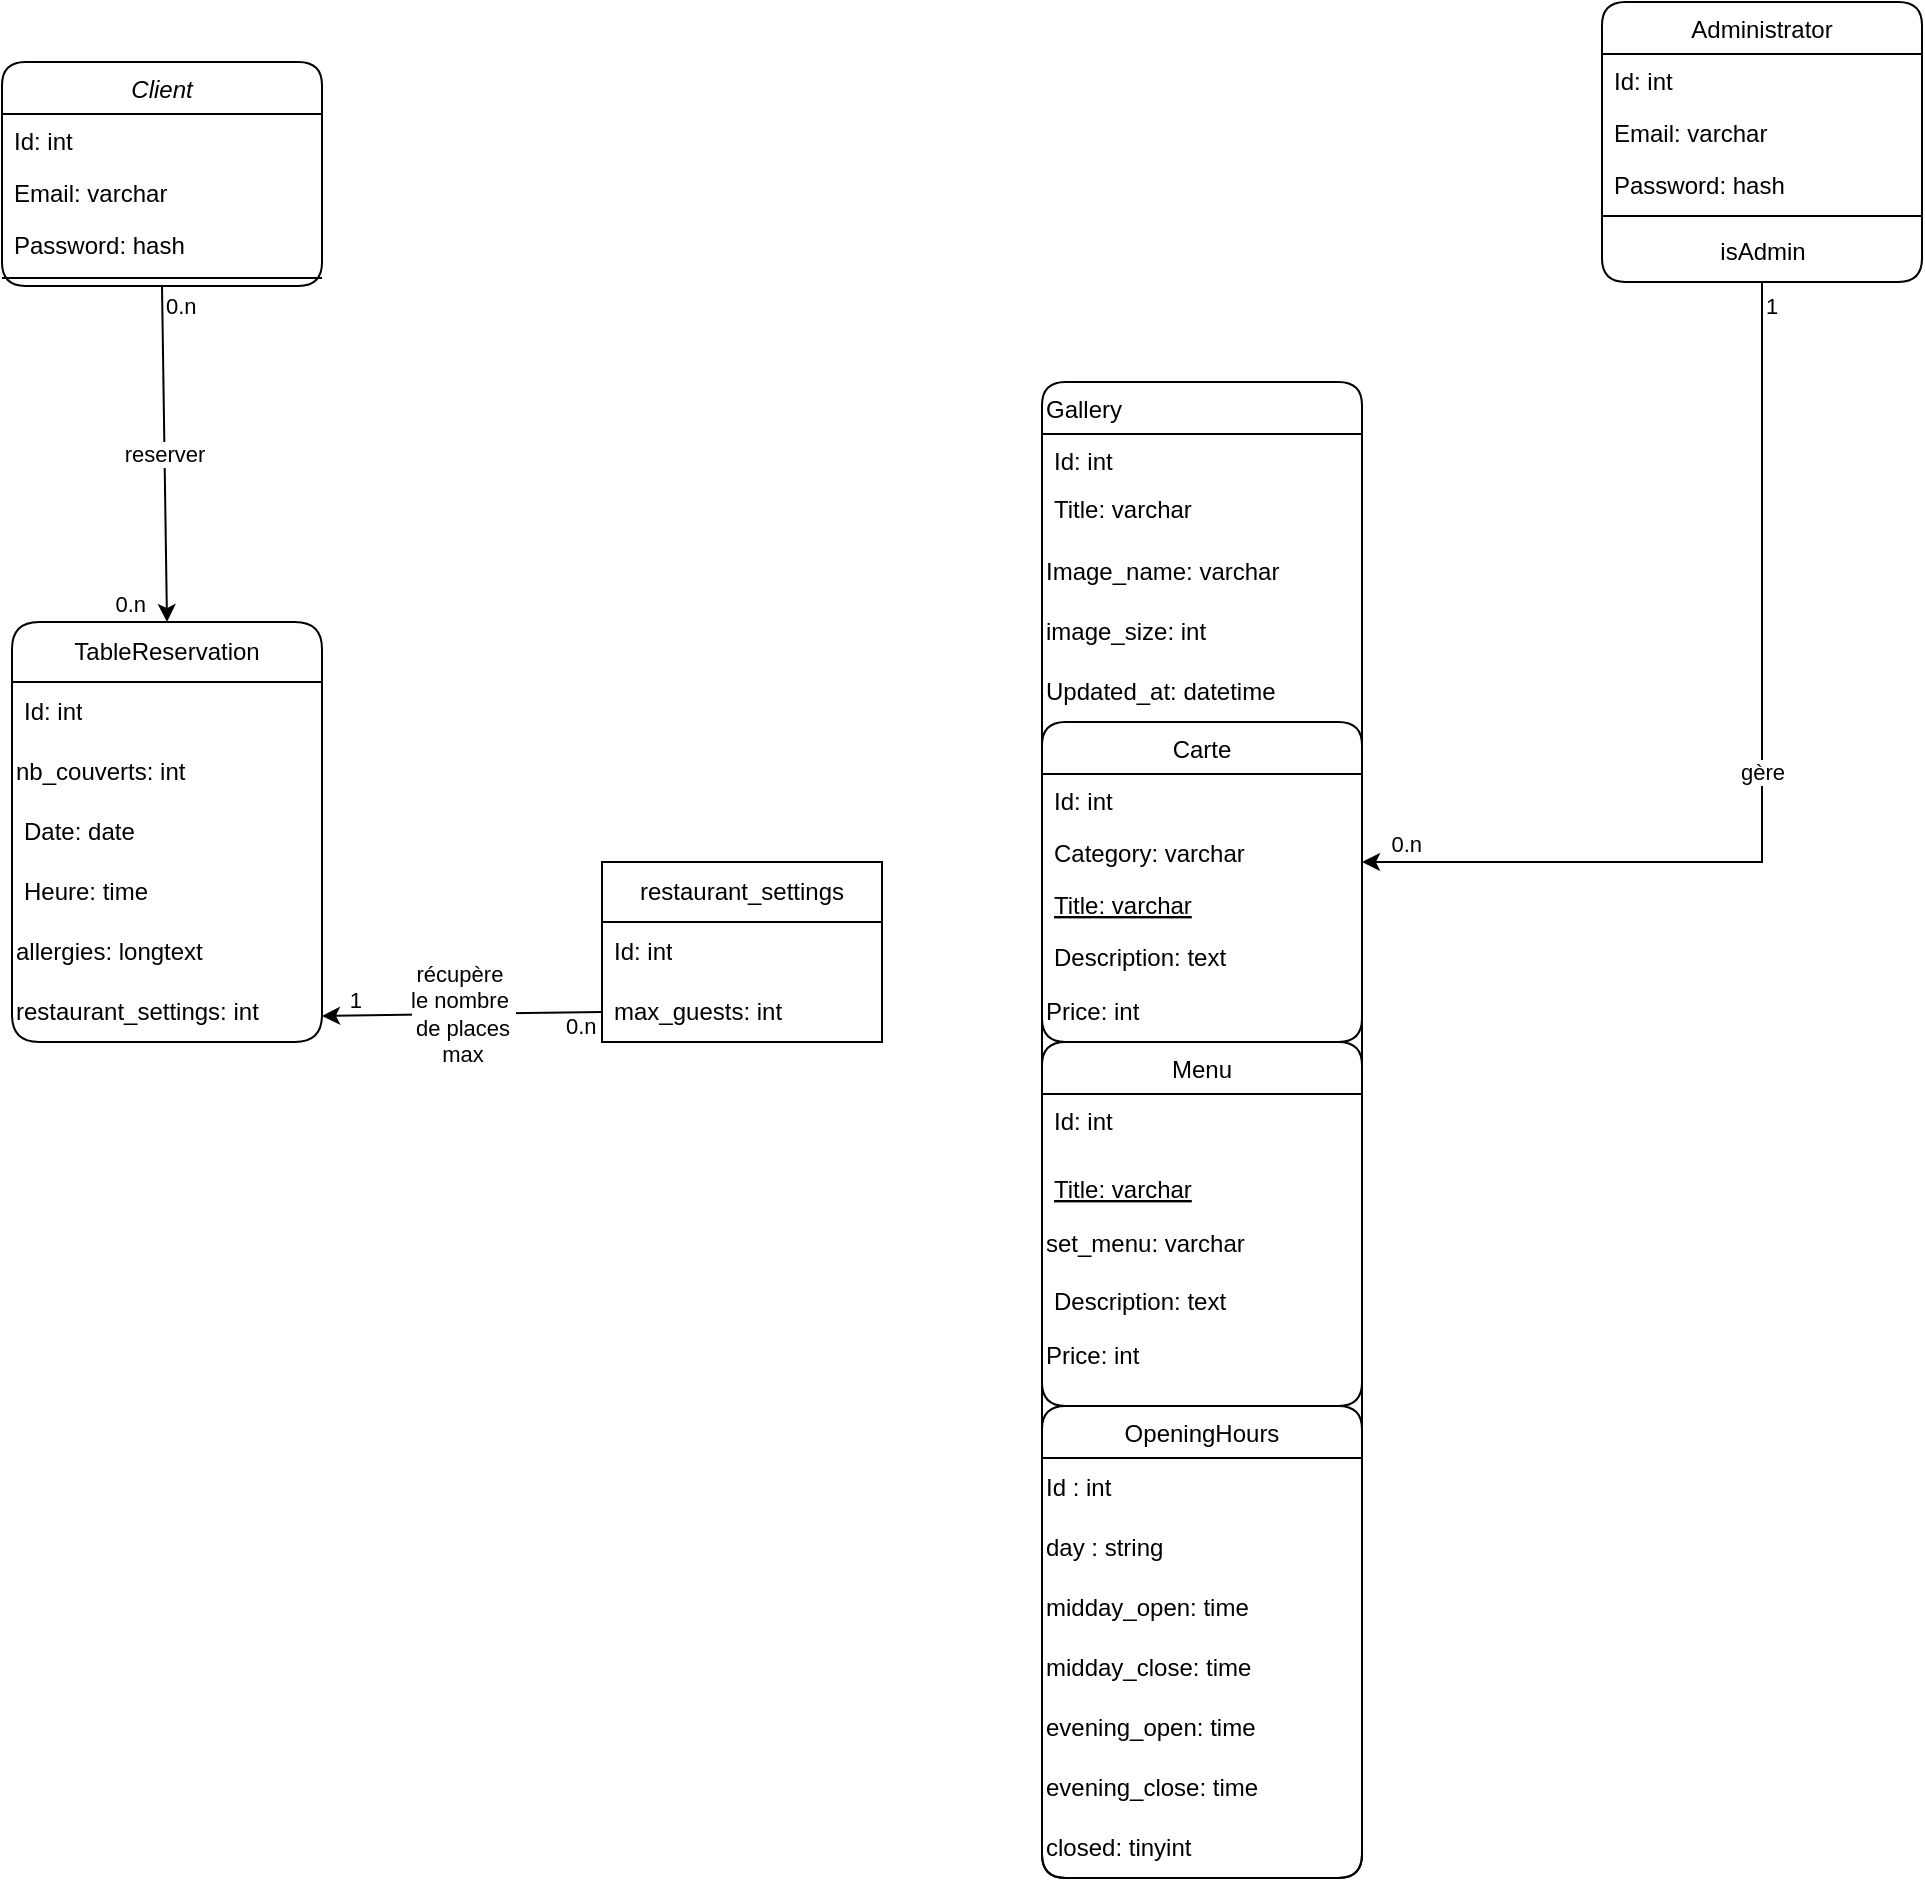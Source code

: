<mxfile version="21.3.3" type="github">
  <diagram id="C5RBs43oDa-KdzZeNtuy" name="Page-1">
    <mxGraphModel dx="2261" dy="768" grid="1" gridSize="10" guides="1" tooltips="1" connect="1" arrows="1" fold="1" page="1" pageScale="1" pageWidth="827" pageHeight="1169" math="0" shadow="0">
      <root>
        <mxCell id="WIyWlLk6GJQsqaUBKTNV-0" />
        <mxCell id="WIyWlLk6GJQsqaUBKTNV-1" parent="WIyWlLk6GJQsqaUBKTNV-0" />
        <mxCell id="aSPYL33cc9okWzsYmYSf-55" value="TableReservation" style="swimlane;fontStyle=0;childLayout=stackLayout;horizontal=1;startSize=30;horizontalStack=0;resizeParent=1;resizeParentMax=0;resizeLast=0;collapsible=1;marginBottom=0;whiteSpace=wrap;html=1;gradientColor=none;rounded=1;" parent="WIyWlLk6GJQsqaUBKTNV-1" vertex="1">
          <mxGeometry x="-155" y="320" width="155" height="210" as="geometry" />
        </mxCell>
        <mxCell id="aSPYL33cc9okWzsYmYSf-57" value="Id: int" style="text;strokeColor=none;fillColor=none;align=left;verticalAlign=middle;spacingLeft=4;spacingRight=4;overflow=hidden;points=[[0,0.5],[1,0.5]];portConstraint=eastwest;rotatable=0;whiteSpace=wrap;html=1;" parent="aSPYL33cc9okWzsYmYSf-55" vertex="1">
          <mxGeometry y="30" width="155" height="30" as="geometry" />
        </mxCell>
        <mxCell id="nk7p5J1RPN1Nrb9SProl-16" value="nb_couverts: int" style="text;html=1;align=left;verticalAlign=middle;resizable=0;points=[];autosize=1;strokeColor=none;fillColor=none;" vertex="1" parent="aSPYL33cc9okWzsYmYSf-55">
          <mxGeometry y="60" width="155" height="30" as="geometry" />
        </mxCell>
        <mxCell id="aSPYL33cc9okWzsYmYSf-58" value="Date: date" style="text;strokeColor=none;fillColor=none;align=left;verticalAlign=middle;spacingLeft=4;spacingRight=4;overflow=hidden;points=[[0,0.5],[1,0.5]];portConstraint=eastwest;rotatable=0;whiteSpace=wrap;html=1;" parent="aSPYL33cc9okWzsYmYSf-55" vertex="1">
          <mxGeometry y="90" width="155" height="30" as="geometry" />
        </mxCell>
        <mxCell id="aSPYL33cc9okWzsYmYSf-61" value="Heure: time" style="text;strokeColor=none;fillColor=none;align=left;verticalAlign=middle;spacingLeft=4;spacingRight=4;overflow=hidden;points=[[0,0.5],[1,0.5]];portConstraint=eastwest;rotatable=0;whiteSpace=wrap;html=1;" parent="aSPYL33cc9okWzsYmYSf-55" vertex="1">
          <mxGeometry y="120" width="155" height="30" as="geometry" />
        </mxCell>
        <mxCell id="nk7p5J1RPN1Nrb9SProl-20" value="allergies: longtext" style="text;html=1;align=left;verticalAlign=middle;resizable=0;points=[];autosize=1;strokeColor=none;fillColor=none;" vertex="1" parent="aSPYL33cc9okWzsYmYSf-55">
          <mxGeometry y="150" width="155" height="30" as="geometry" />
        </mxCell>
        <mxCell id="nk7p5J1RPN1Nrb9SProl-21" value="restaurant_settings: int" style="text;html=1;align=left;verticalAlign=middle;resizable=0;points=[];autosize=1;strokeColor=none;fillColor=none;" vertex="1" parent="aSPYL33cc9okWzsYmYSf-55">
          <mxGeometry y="180" width="155" height="30" as="geometry" />
        </mxCell>
        <mxCell id="zkfFHV4jXpPFQw0GAbJ--0" value="Client" style="swimlane;fontStyle=2;align=center;verticalAlign=top;childLayout=stackLayout;horizontal=1;startSize=26;horizontalStack=0;resizeParent=1;resizeLast=0;collapsible=1;marginBottom=0;rounded=1;shadow=0;strokeWidth=1;" parent="WIyWlLk6GJQsqaUBKTNV-1" vertex="1">
          <mxGeometry x="-160" y="40" width="160" height="112" as="geometry">
            <mxRectangle x="230" y="140" width="160" height="26" as="alternateBounds" />
          </mxGeometry>
        </mxCell>
        <mxCell id="zkfFHV4jXpPFQw0GAbJ--3" value="Id: int" style="text;align=left;verticalAlign=top;spacingLeft=4;spacingRight=4;overflow=hidden;rotatable=0;points=[[0,0.5],[1,0.5]];portConstraint=eastwest;rounded=1;shadow=0;html=0;" parent="zkfFHV4jXpPFQw0GAbJ--0" vertex="1">
          <mxGeometry y="26" width="160" height="26" as="geometry" />
        </mxCell>
        <mxCell id="aSPYL33cc9okWzsYmYSf-17" value="Email: varchar " style="text;align=left;verticalAlign=top;spacingLeft=4;spacingRight=4;overflow=hidden;rotatable=0;points=[[0,0.5],[1,0.5]];portConstraint=eastwest;rounded=1;shadow=0;html=0;" parent="zkfFHV4jXpPFQw0GAbJ--0" vertex="1">
          <mxGeometry y="52" width="160" height="26" as="geometry" />
        </mxCell>
        <mxCell id="zkfFHV4jXpPFQw0GAbJ--1" value="Password: hash" style="text;align=left;verticalAlign=top;spacingLeft=4;spacingRight=4;overflow=hidden;rotatable=0;points=[[0,0.5],[1,0.5]];portConstraint=eastwest;rounded=1;" parent="zkfFHV4jXpPFQw0GAbJ--0" vertex="1">
          <mxGeometry y="78" width="160" height="26" as="geometry" />
        </mxCell>
        <mxCell id="zkfFHV4jXpPFQw0GAbJ--4" value="" style="line;html=1;strokeWidth=1;align=left;verticalAlign=middle;spacingTop=-1;spacingLeft=3;spacingRight=3;rotatable=0;labelPosition=right;points=[];portConstraint=eastwest;rounded=1;" parent="zkfFHV4jXpPFQw0GAbJ--0" vertex="1">
          <mxGeometry y="104" width="160" height="8" as="geometry" />
        </mxCell>
        <mxCell id="zkfFHV4jXpPFQw0GAbJ--13" value="Gallery" style="swimlane;fontStyle=0;align=left;verticalAlign=top;childLayout=stackLayout;horizontal=1;startSize=26;horizontalStack=0;resizeParent=1;resizeLast=0;collapsible=1;marginBottom=0;rounded=1;shadow=0;strokeWidth=1;" parent="WIyWlLk6GJQsqaUBKTNV-1" vertex="1">
          <mxGeometry x="360" y="200" width="160" height="748" as="geometry">
            <mxRectangle x="340" y="380" width="170" height="26" as="alternateBounds" />
          </mxGeometry>
        </mxCell>
        <mxCell id="zkfFHV4jXpPFQw0GAbJ--14" value="Id: int" style="text;align=left;verticalAlign=top;spacingLeft=4;spacingRight=4;overflow=hidden;rotatable=0;points=[[0,0.5],[1,0.5]];portConstraint=eastwest;rounded=1;" parent="zkfFHV4jXpPFQw0GAbJ--13" vertex="1">
          <mxGeometry y="26" width="160" height="24" as="geometry" />
        </mxCell>
        <mxCell id="aSPYL33cc9okWzsYmYSf-23" value="Title: varchar" style="text;align=left;verticalAlign=top;spacingLeft=4;spacingRight=4;overflow=hidden;rotatable=0;points=[[0,0.5],[1,0.5]];portConstraint=eastwest;rounded=1;" parent="zkfFHV4jXpPFQw0GAbJ--13" vertex="1">
          <mxGeometry y="50" width="160" height="30" as="geometry" />
        </mxCell>
        <mxCell id="aSPYL33cc9okWzsYmYSf-25" value="Image_name: varchar" style="text;html=1;align=left;verticalAlign=middle;resizable=0;points=[];autosize=1;strokeColor=none;fillColor=none;" parent="zkfFHV4jXpPFQw0GAbJ--13" vertex="1">
          <mxGeometry y="80" width="160" height="30" as="geometry" />
        </mxCell>
        <mxCell id="aSPYL33cc9okWzsYmYSf-26" value="image_size: int" style="text;html=1;align=left;verticalAlign=middle;resizable=0;points=[];autosize=1;strokeColor=none;fillColor=none;" parent="zkfFHV4jXpPFQw0GAbJ--13" vertex="1">
          <mxGeometry y="110" width="160" height="30" as="geometry" />
        </mxCell>
        <mxCell id="aSPYL33cc9okWzsYmYSf-27" value="Updated_at: datetime" style="text;html=1;align=left;verticalAlign=middle;resizable=0;points=[];autosize=1;strokeColor=none;fillColor=none;" parent="zkfFHV4jXpPFQw0GAbJ--13" vertex="1">
          <mxGeometry y="140" width="160" height="30" as="geometry" />
        </mxCell>
        <mxCell id="zkfFHV4jXpPFQw0GAbJ--6" value="Carte" style="swimlane;fontStyle=0;align=center;verticalAlign=top;childLayout=stackLayout;horizontal=1;startSize=26;horizontalStack=0;resizeParent=1;resizeLast=0;collapsible=1;marginBottom=0;rounded=1;shadow=0;strokeWidth=1;" parent="zkfFHV4jXpPFQw0GAbJ--13" vertex="1">
          <mxGeometry y="170" width="160" height="160" as="geometry">
            <mxRectangle x="130" y="380" width="160" height="26" as="alternateBounds" />
          </mxGeometry>
        </mxCell>
        <mxCell id="zkfFHV4jXpPFQw0GAbJ--7" value="Id: int" style="text;align=left;verticalAlign=top;spacingLeft=4;spacingRight=4;overflow=hidden;rotatable=0;points=[[0,0.5],[1,0.5]];portConstraint=eastwest;rounded=1;" parent="zkfFHV4jXpPFQw0GAbJ--6" vertex="1">
          <mxGeometry y="26" width="160" height="26" as="geometry" />
        </mxCell>
        <mxCell id="zkfFHV4jXpPFQw0GAbJ--8" value="Category: varchar" style="text;align=left;verticalAlign=top;spacingLeft=4;spacingRight=4;overflow=hidden;rotatable=0;points=[[0,0.5],[1,0.5]];portConstraint=eastwest;rounded=1;shadow=0;html=0;" parent="zkfFHV4jXpPFQw0GAbJ--6" vertex="1">
          <mxGeometry y="52" width="160" height="26" as="geometry" />
        </mxCell>
        <mxCell id="zkfFHV4jXpPFQw0GAbJ--10" value="Title: varchar" style="text;align=left;verticalAlign=top;spacingLeft=4;spacingRight=4;overflow=hidden;rotatable=0;points=[[0,0.5],[1,0.5]];portConstraint=eastwest;fontStyle=4;rounded=1;" parent="zkfFHV4jXpPFQw0GAbJ--6" vertex="1">
          <mxGeometry y="78" width="160" height="26" as="geometry" />
        </mxCell>
        <mxCell id="zkfFHV4jXpPFQw0GAbJ--11" value="Description: text" style="text;align=left;verticalAlign=top;spacingLeft=4;spacingRight=4;overflow=hidden;rotatable=0;points=[[0,0.5],[1,0.5]];portConstraint=eastwest;rounded=1;" parent="zkfFHV4jXpPFQw0GAbJ--6" vertex="1">
          <mxGeometry y="104" width="160" height="26" as="geometry" />
        </mxCell>
        <mxCell id="aSPYL33cc9okWzsYmYSf-28" value="Price: int" style="text;html=1;align=left;verticalAlign=middle;resizable=0;points=[];autosize=1;strokeColor=none;fillColor=none;" parent="zkfFHV4jXpPFQw0GAbJ--6" vertex="1">
          <mxGeometry y="130" width="160" height="30" as="geometry" />
        </mxCell>
        <mxCell id="aSPYL33cc9okWzsYmYSf-67" value="Menu" style="swimlane;fontStyle=0;align=center;verticalAlign=top;childLayout=stackLayout;horizontal=1;startSize=26;horizontalStack=0;resizeParent=1;resizeLast=0;collapsible=1;marginBottom=0;rounded=1;shadow=0;strokeWidth=1;" parent="zkfFHV4jXpPFQw0GAbJ--13" vertex="1">
          <mxGeometry y="330" width="160" height="182" as="geometry">
            <mxRectangle y="330" width="160" height="26" as="alternateBounds" />
          </mxGeometry>
        </mxCell>
        <mxCell id="aSPYL33cc9okWzsYmYSf-68" value="Id: int" style="text;align=left;verticalAlign=top;spacingLeft=4;spacingRight=4;overflow=hidden;rotatable=0;points=[[0,0.5],[1,0.5]];portConstraint=eastwest;rounded=1;" parent="aSPYL33cc9okWzsYmYSf-67" vertex="1">
          <mxGeometry y="26" width="160" height="34" as="geometry" />
        </mxCell>
        <mxCell id="aSPYL33cc9okWzsYmYSf-70" value="Title: varchar" style="text;align=left;verticalAlign=top;spacingLeft=4;spacingRight=4;overflow=hidden;rotatable=0;points=[[0,0.5],[1,0.5]];portConstraint=eastwest;fontStyle=4;rounded=1;" parent="aSPYL33cc9okWzsYmYSf-67" vertex="1">
          <mxGeometry y="60" width="160" height="26" as="geometry" />
        </mxCell>
        <mxCell id="nk7p5J1RPN1Nrb9SProl-12" value="set_menu: varchar" style="text;html=1;align=left;verticalAlign=middle;resizable=0;points=[];autosize=1;strokeColor=none;fillColor=none;" vertex="1" parent="aSPYL33cc9okWzsYmYSf-67">
          <mxGeometry y="86" width="160" height="30" as="geometry" />
        </mxCell>
        <mxCell id="aSPYL33cc9okWzsYmYSf-71" value="Description: text" style="text;align=left;verticalAlign=top;spacingLeft=4;spacingRight=4;overflow=hidden;rotatable=0;points=[[0,0.5],[1,0.5]];portConstraint=eastwest;rounded=1;" parent="aSPYL33cc9okWzsYmYSf-67" vertex="1">
          <mxGeometry y="116" width="160" height="26" as="geometry" />
        </mxCell>
        <mxCell id="aSPYL33cc9okWzsYmYSf-72" value="Price: int" style="text;html=1;align=left;verticalAlign=middle;resizable=0;points=[];autosize=1;strokeColor=none;fillColor=none;" parent="aSPYL33cc9okWzsYmYSf-67" vertex="1">
          <mxGeometry y="142" width="160" height="30" as="geometry" />
        </mxCell>
        <mxCell id="aSPYL33cc9okWzsYmYSf-73" value="OpeningHours" style="swimlane;fontStyle=0;align=center;verticalAlign=top;childLayout=stackLayout;horizontal=1;startSize=26;horizontalStack=0;resizeParent=1;resizeLast=0;collapsible=1;marginBottom=0;rounded=1;shadow=0;strokeWidth=1;" parent="zkfFHV4jXpPFQw0GAbJ--13" vertex="1">
          <mxGeometry y="512" width="160" height="236" as="geometry">
            <mxRectangle x="130" y="380" width="160" height="26" as="alternateBounds" />
          </mxGeometry>
        </mxCell>
        <mxCell id="nk7p5J1RPN1Nrb9SProl-5" value="Id : int" style="text;html=1;align=left;verticalAlign=middle;resizable=0;points=[];autosize=1;strokeColor=none;fillColor=none;" vertex="1" parent="aSPYL33cc9okWzsYmYSf-73">
          <mxGeometry y="26" width="160" height="30" as="geometry" />
        </mxCell>
        <mxCell id="nk7p5J1RPN1Nrb9SProl-6" value="day : string" style="text;html=1;align=left;verticalAlign=middle;resizable=0;points=[];autosize=1;strokeColor=none;fillColor=none;" vertex="1" parent="aSPYL33cc9okWzsYmYSf-73">
          <mxGeometry y="56" width="160" height="30" as="geometry" />
        </mxCell>
        <mxCell id="nk7p5J1RPN1Nrb9SProl-7" value="midday_open: time" style="text;html=1;align=left;verticalAlign=middle;resizable=0;points=[];autosize=1;strokeColor=none;fillColor=none;" vertex="1" parent="aSPYL33cc9okWzsYmYSf-73">
          <mxGeometry y="86" width="160" height="30" as="geometry" />
        </mxCell>
        <mxCell id="nk7p5J1RPN1Nrb9SProl-8" value="midday_close: time" style="text;html=1;align=left;verticalAlign=middle;resizable=0;points=[];autosize=1;strokeColor=none;fillColor=none;" vertex="1" parent="aSPYL33cc9okWzsYmYSf-73">
          <mxGeometry y="116" width="160" height="30" as="geometry" />
        </mxCell>
        <mxCell id="nk7p5J1RPN1Nrb9SProl-13" value="evening_open: time" style="text;html=1;align=left;verticalAlign=middle;resizable=0;points=[];autosize=1;strokeColor=none;fillColor=none;" vertex="1" parent="aSPYL33cc9okWzsYmYSf-73">
          <mxGeometry y="146" width="160" height="30" as="geometry" />
        </mxCell>
        <mxCell id="nk7p5J1RPN1Nrb9SProl-14" value="evening_close: time" style="text;html=1;align=left;verticalAlign=middle;resizable=0;points=[];autosize=1;strokeColor=none;fillColor=none;" vertex="1" parent="aSPYL33cc9okWzsYmYSf-73">
          <mxGeometry y="176" width="160" height="30" as="geometry" />
        </mxCell>
        <mxCell id="nk7p5J1RPN1Nrb9SProl-15" value="closed: tinyint" style="text;html=1;align=left;verticalAlign=middle;resizable=0;points=[];autosize=1;strokeColor=none;fillColor=none;" vertex="1" parent="aSPYL33cc9okWzsYmYSf-73">
          <mxGeometry y="206" width="160" height="30" as="geometry" />
        </mxCell>
        <mxCell id="zkfFHV4jXpPFQw0GAbJ--17" value="Administrator" style="swimlane;fontStyle=0;align=center;verticalAlign=top;childLayout=stackLayout;horizontal=1;startSize=26;horizontalStack=0;resizeParent=1;resizeLast=0;collapsible=1;marginBottom=0;rounded=1;shadow=0;strokeWidth=1;" parent="WIyWlLk6GJQsqaUBKTNV-1" vertex="1">
          <mxGeometry x="640" y="10" width="160" height="140" as="geometry">
            <mxRectangle x="550" y="140" width="160" height="26" as="alternateBounds" />
          </mxGeometry>
        </mxCell>
        <mxCell id="zkfFHV4jXpPFQw0GAbJ--18" value="Id: int" style="text;align=left;verticalAlign=top;spacingLeft=4;spacingRight=4;overflow=hidden;rotatable=0;points=[[0,0.5],[1,0.5]];portConstraint=eastwest;rounded=1;" parent="zkfFHV4jXpPFQw0GAbJ--17" vertex="1">
          <mxGeometry y="26" width="160" height="26" as="geometry" />
        </mxCell>
        <mxCell id="aSPYL33cc9okWzsYmYSf-18" value="Email: varchar" style="text;align=left;verticalAlign=top;spacingLeft=4;spacingRight=4;overflow=hidden;rotatable=0;points=[[0,0.5],[1,0.5]];portConstraint=eastwest;rounded=1;" parent="zkfFHV4jXpPFQw0GAbJ--17" vertex="1">
          <mxGeometry y="52" width="160" height="26" as="geometry" />
        </mxCell>
        <mxCell id="zkfFHV4jXpPFQw0GAbJ--19" value="Password: hash" style="text;align=left;verticalAlign=top;spacingLeft=4;spacingRight=4;overflow=hidden;rotatable=0;points=[[0,0.5],[1,0.5]];portConstraint=eastwest;rounded=1;shadow=0;html=0;" parent="zkfFHV4jXpPFQw0GAbJ--17" vertex="1">
          <mxGeometry y="78" width="160" height="26" as="geometry" />
        </mxCell>
        <mxCell id="zkfFHV4jXpPFQw0GAbJ--23" value="" style="line;html=1;strokeWidth=1;align=left;verticalAlign=middle;spacingTop=-1;spacingLeft=3;spacingRight=3;rotatable=0;labelPosition=right;points=[];portConstraint=eastwest;rounded=1;" parent="zkfFHV4jXpPFQw0GAbJ--17" vertex="1">
          <mxGeometry y="104" width="160" height="6" as="geometry" />
        </mxCell>
        <mxCell id="aSPYL33cc9okWzsYmYSf-29" value="isAdmin" style="text;html=1;align=center;verticalAlign=middle;resizable=0;points=[];autosize=1;strokeColor=none;fillColor=none;" parent="zkfFHV4jXpPFQw0GAbJ--17" vertex="1">
          <mxGeometry y="110" width="160" height="30" as="geometry" />
        </mxCell>
        <mxCell id="aSPYL33cc9okWzsYmYSf-32" value="" style="endArrow=classic;html=1;rounded=0;exitX=0.5;exitY=1;exitDx=0;exitDy=0;exitPerimeter=0;entryX=1;entryY=0.692;entryDx=0;entryDy=0;entryPerimeter=0;" parent="WIyWlLk6GJQsqaUBKTNV-1" source="aSPYL33cc9okWzsYmYSf-29" target="zkfFHV4jXpPFQw0GAbJ--8" edge="1">
          <mxGeometry relative="1" as="geometry">
            <mxPoint x="340" y="350" as="sourcePoint" />
            <mxPoint x="580" y="450" as="targetPoint" />
            <Array as="points">
              <mxPoint x="720" y="440" />
            </Array>
          </mxGeometry>
        </mxCell>
        <mxCell id="aSPYL33cc9okWzsYmYSf-33" value="gère" style="edgeLabel;resizable=0;html=1;align=center;verticalAlign=middle;" parent="aSPYL33cc9okWzsYmYSf-32" connectable="0" vertex="1">
          <mxGeometry relative="1" as="geometry" />
        </mxCell>
        <mxCell id="aSPYL33cc9okWzsYmYSf-34" value="1" style="edgeLabel;resizable=0;html=1;align=left;verticalAlign=bottom;" parent="aSPYL33cc9okWzsYmYSf-32" connectable="0" vertex="1">
          <mxGeometry x="-1" relative="1" as="geometry">
            <mxPoint y="20" as="offset" />
          </mxGeometry>
        </mxCell>
        <mxCell id="aSPYL33cc9okWzsYmYSf-35" value="0.n" style="edgeLabel;resizable=0;html=1;align=right;verticalAlign=bottom;" parent="aSPYL33cc9okWzsYmYSf-32" connectable="0" vertex="1">
          <mxGeometry x="1" relative="1" as="geometry">
            <mxPoint x="30" as="offset" />
          </mxGeometry>
        </mxCell>
        <mxCell id="aSPYL33cc9okWzsYmYSf-62" value="" style="endArrow=classic;html=1;rounded=0;exitX=0.5;exitY=1;exitDx=0;exitDy=0;entryX=0.5;entryY=0;entryDx=0;entryDy=0;" parent="WIyWlLk6GJQsqaUBKTNV-1" source="zkfFHV4jXpPFQw0GAbJ--0" target="aSPYL33cc9okWzsYmYSf-55" edge="1">
          <mxGeometry relative="1" as="geometry">
            <mxPoint x="340" y="440" as="sourcePoint" />
            <mxPoint x="500" y="440" as="targetPoint" />
          </mxGeometry>
        </mxCell>
        <mxCell id="aSPYL33cc9okWzsYmYSf-63" value="reserver" style="edgeLabel;resizable=0;html=1;align=center;verticalAlign=middle;" parent="aSPYL33cc9okWzsYmYSf-62" connectable="0" vertex="1">
          <mxGeometry relative="1" as="geometry" />
        </mxCell>
        <mxCell id="aSPYL33cc9okWzsYmYSf-64" value="0.n" style="edgeLabel;resizable=0;html=1;align=left;verticalAlign=bottom;" parent="aSPYL33cc9okWzsYmYSf-62" connectable="0" vertex="1">
          <mxGeometry x="-1" relative="1" as="geometry">
            <mxPoint y="18" as="offset" />
          </mxGeometry>
        </mxCell>
        <mxCell id="aSPYL33cc9okWzsYmYSf-65" value="0.n" style="edgeLabel;resizable=0;html=1;align=right;verticalAlign=bottom;" parent="aSPYL33cc9okWzsYmYSf-62" connectable="0" vertex="1">
          <mxGeometry x="1" relative="1" as="geometry">
            <mxPoint x="-10" as="offset" />
          </mxGeometry>
        </mxCell>
        <mxCell id="nk7p5J1RPN1Nrb9SProl-24" value="restaurant_settings" style="swimlane;fontStyle=0;childLayout=stackLayout;horizontal=1;startSize=30;horizontalStack=0;resizeParent=1;resizeParentMax=0;resizeLast=0;collapsible=1;marginBottom=0;whiteSpace=wrap;html=1;" vertex="1" parent="WIyWlLk6GJQsqaUBKTNV-1">
          <mxGeometry x="140" y="440" width="140" height="90" as="geometry" />
        </mxCell>
        <mxCell id="nk7p5J1RPN1Nrb9SProl-25" value="Id: int" style="text;strokeColor=none;fillColor=none;align=left;verticalAlign=middle;spacingLeft=4;spacingRight=4;overflow=hidden;points=[[0,0.5],[1,0.5]];portConstraint=eastwest;rotatable=0;whiteSpace=wrap;html=1;" vertex="1" parent="nk7p5J1RPN1Nrb9SProl-24">
          <mxGeometry y="30" width="140" height="30" as="geometry" />
        </mxCell>
        <mxCell id="nk7p5J1RPN1Nrb9SProl-26" value="max_guests: int" style="text;strokeColor=none;fillColor=none;align=left;verticalAlign=middle;spacingLeft=4;spacingRight=4;overflow=hidden;points=[[0,0.5],[1,0.5]];portConstraint=eastwest;rotatable=0;whiteSpace=wrap;html=1;" vertex="1" parent="nk7p5J1RPN1Nrb9SProl-24">
          <mxGeometry y="60" width="140" height="30" as="geometry" />
        </mxCell>
        <mxCell id="nk7p5J1RPN1Nrb9SProl-29" value="" style="endArrow=classic;html=1;rounded=0;exitX=0;exitY=0.5;exitDx=0;exitDy=0;entryX=1;entryY=0.567;entryDx=0;entryDy=0;entryPerimeter=0;" edge="1" parent="WIyWlLk6GJQsqaUBKTNV-1" source="nk7p5J1RPN1Nrb9SProl-26" target="nk7p5J1RPN1Nrb9SProl-21">
          <mxGeometry relative="1" as="geometry">
            <mxPoint x="70" y="400" as="sourcePoint" />
            <mxPoint x="230" y="400" as="targetPoint" />
          </mxGeometry>
        </mxCell>
        <mxCell id="nk7p5J1RPN1Nrb9SProl-30" value="récupère&amp;nbsp;&lt;br&gt;le nombre&amp;nbsp;&lt;br&gt;de places&lt;br&gt;max" style="edgeLabel;resizable=0;html=1;align=center;verticalAlign=middle;" connectable="0" vertex="1" parent="nk7p5J1RPN1Nrb9SProl-29">
          <mxGeometry relative="1" as="geometry" />
        </mxCell>
        <mxCell id="nk7p5J1RPN1Nrb9SProl-31" value="0.n" style="edgeLabel;resizable=0;html=1;align=left;verticalAlign=bottom;" connectable="0" vertex="1" parent="nk7p5J1RPN1Nrb9SProl-29">
          <mxGeometry x="-1" relative="1" as="geometry">
            <mxPoint x="-20" y="15" as="offset" />
          </mxGeometry>
        </mxCell>
        <mxCell id="nk7p5J1RPN1Nrb9SProl-32" value="1" style="edgeLabel;resizable=0;html=1;align=right;verticalAlign=bottom;" connectable="0" vertex="1" parent="nk7p5J1RPN1Nrb9SProl-29">
          <mxGeometry x="1" relative="1" as="geometry">
            <mxPoint x="20" as="offset" />
          </mxGeometry>
        </mxCell>
      </root>
    </mxGraphModel>
  </diagram>
</mxfile>
